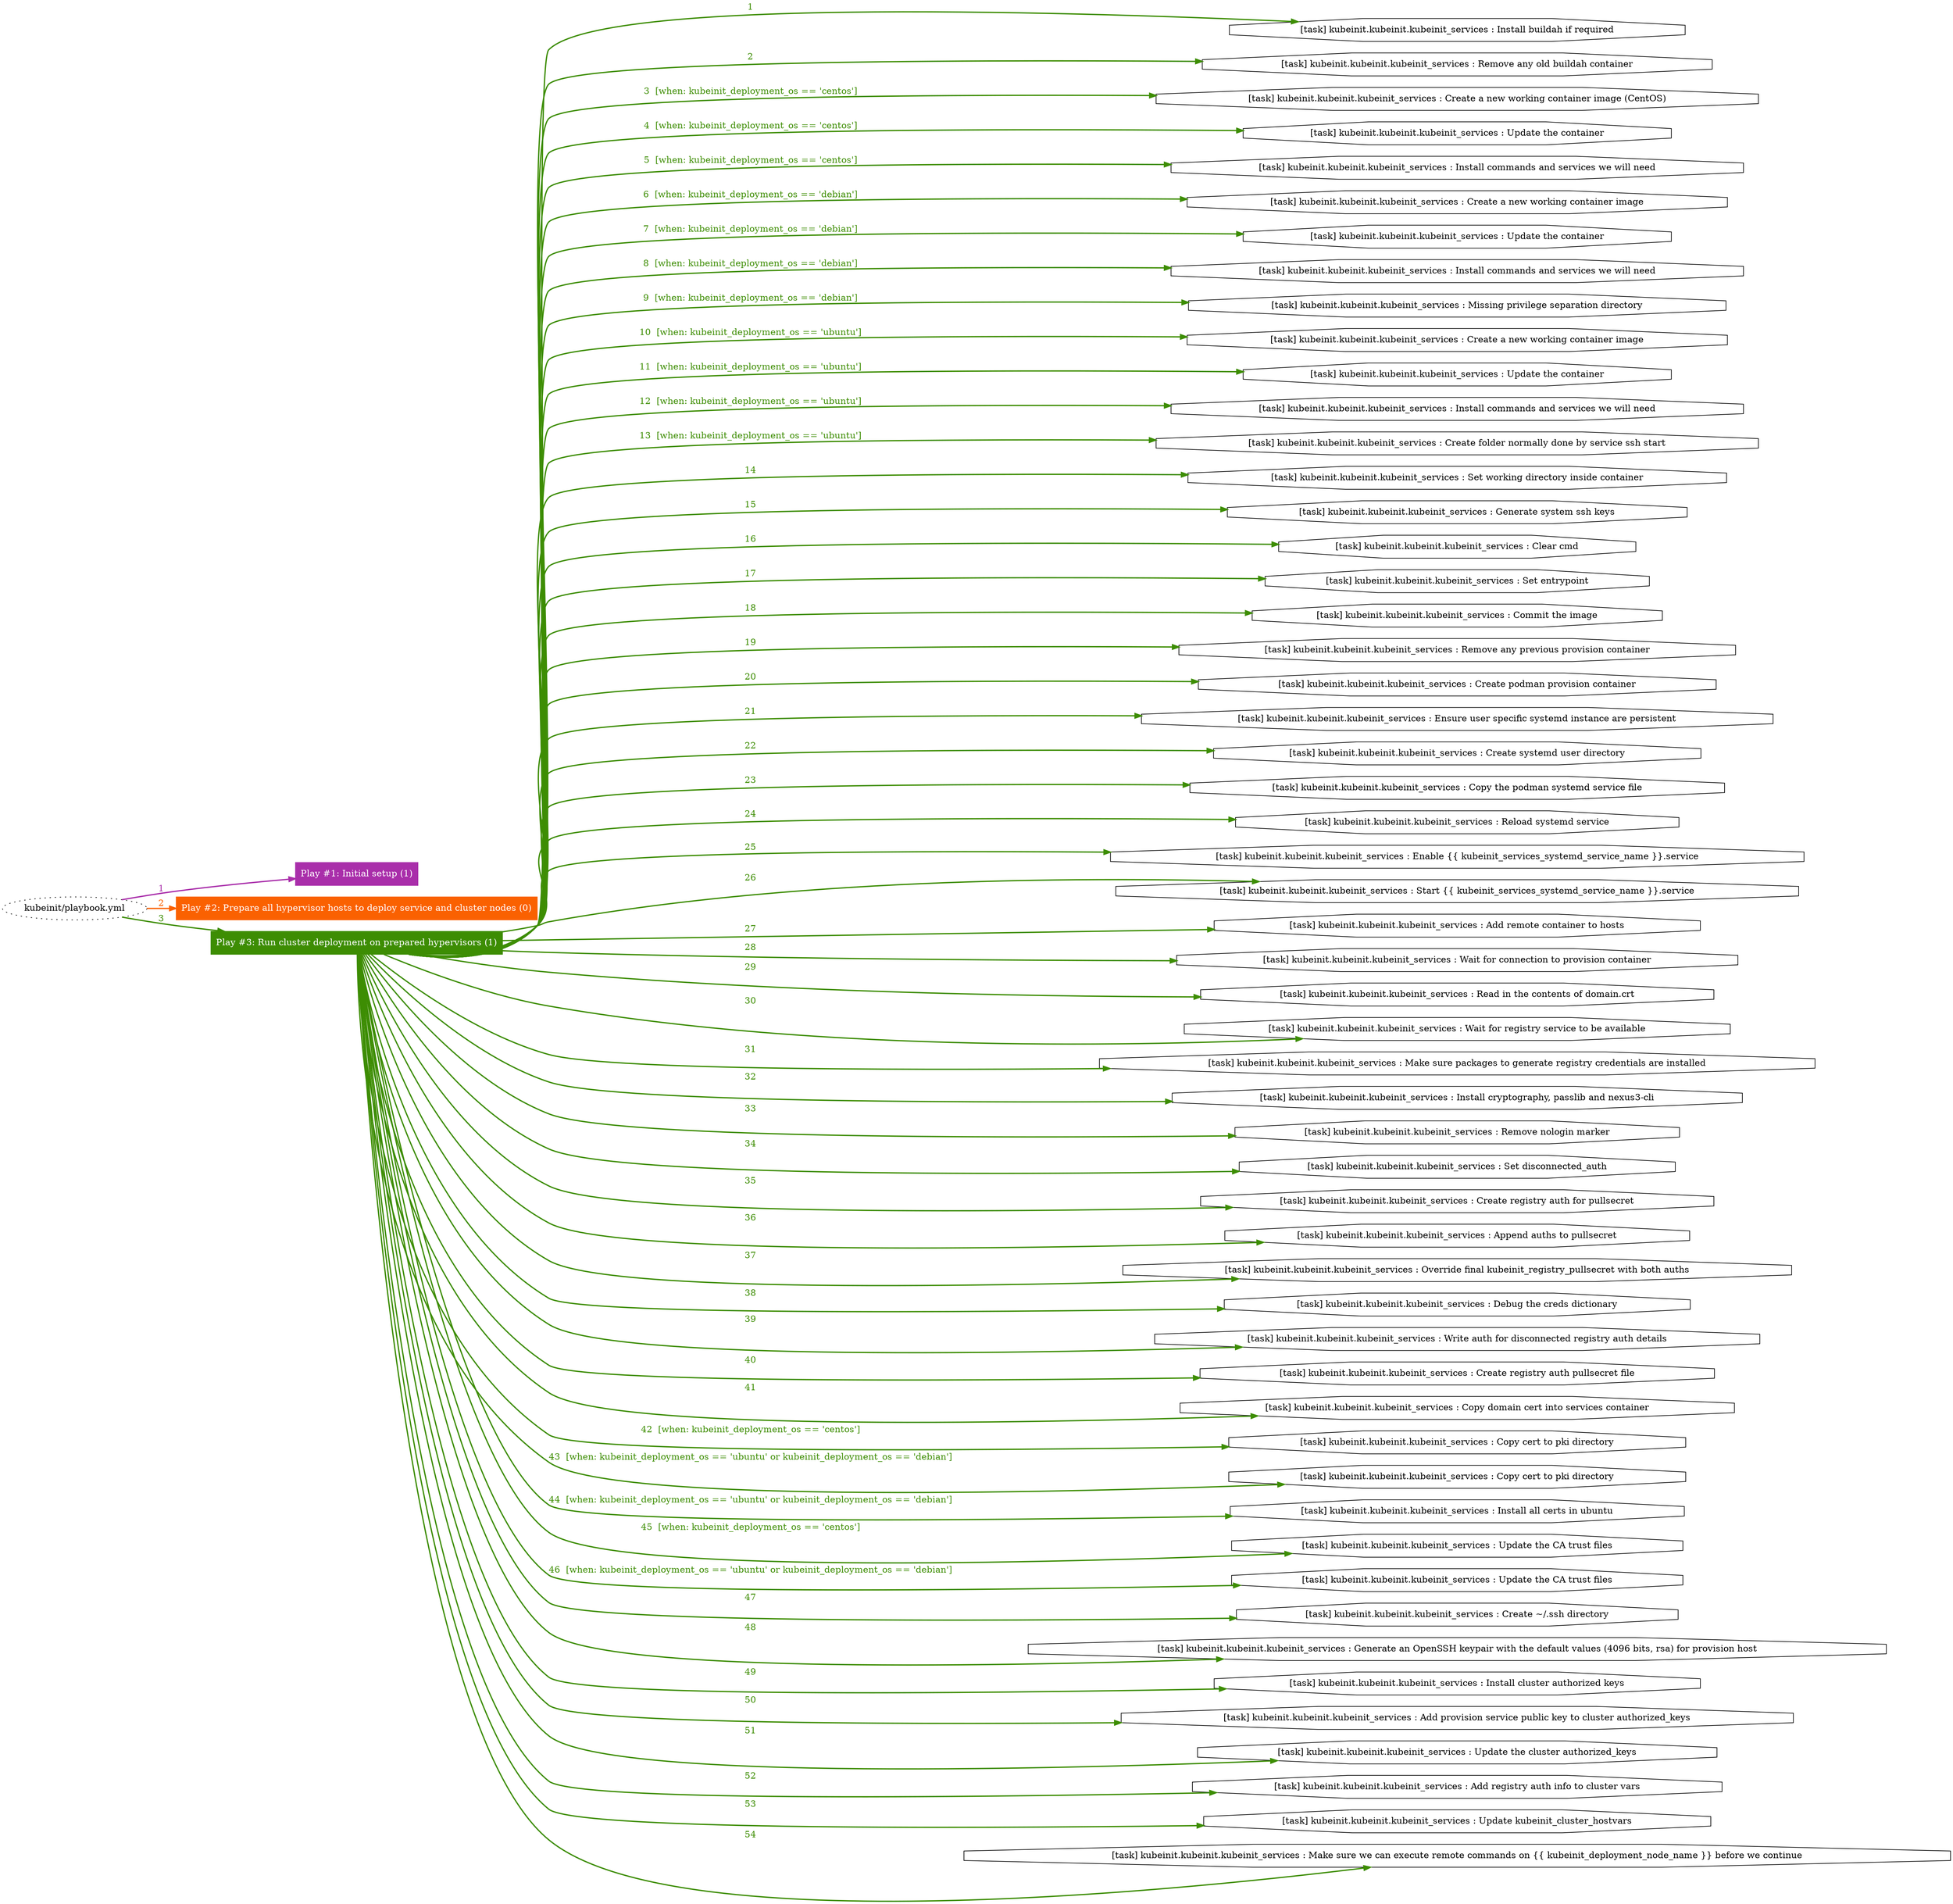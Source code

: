 digraph "kubeinit/playbook.yml "{
	graph [concentrate=true ordering=in rankdir=LR ratio=fill]
	edge [esep=5 sep=10]
	"kubeinit/playbook.yml" [id=root_node style=dotted]
	subgraph "Play #1: Initial setup (1) "{
		"Play #1: Initial setup (1)" [color="#a92eaa" fontcolor="#ffffff" id="play_dcc1f673-e412-4e79-bf93-2c82f52ffab2" shape=box style=filled tooltip=localhost]
		"kubeinit/playbook.yml" -> "Play #1: Initial setup (1)" [label=1 color="#a92eaa" fontcolor="#a92eaa" id="edge_47773147-d868-4206-96c3-d9b98e575588" style=bold]
	}
	subgraph "Play #2: Prepare all hypervisor hosts to deploy service and cluster nodes (0) "{
		"Play #2: Prepare all hypervisor hosts to deploy service and cluster nodes (0)" [color="#fa6101" fontcolor="#ffffff" id="play_48f596d4-0e66-4792-9fc0-459868b34b10" shape=box style=filled tooltip=""]
		"kubeinit/playbook.yml" -> "Play #2: Prepare all hypervisor hosts to deploy service and cluster nodes (0)" [label=2 color="#fa6101" fontcolor="#fa6101" id="edge_f43ffc07-29bd-4ac1-8510-757dc08ca982" style=bold]
	}
	subgraph "Play #3: Run cluster deployment on prepared hypervisors (1) "{
		"Play #3: Run cluster deployment on prepared hypervisors (1)" [color="#3d8d03" fontcolor="#ffffff" id="play_4a67b9b5-9c39-4ae8-94b6-1c0a1b77b87e" shape=box style=filled tooltip=localhost]
		"kubeinit/playbook.yml" -> "Play #3: Run cluster deployment on prepared hypervisors (1)" [label=3 color="#3d8d03" fontcolor="#3d8d03" id="edge_3f795506-c3ee-45eb-9d6d-462874f68975" style=bold]
		"task_4402dccc-a443-4499-9239-69ceb8aa01a7" [label="[task] kubeinit.kubeinit.kubeinit_services : Install buildah if required" id="task_4402dccc-a443-4499-9239-69ceb8aa01a7" shape=octagon tooltip="[task] kubeinit.kubeinit.kubeinit_services : Install buildah if required"]
		"Play #3: Run cluster deployment on prepared hypervisors (1)" -> "task_4402dccc-a443-4499-9239-69ceb8aa01a7" [label=1 color="#3d8d03" fontcolor="#3d8d03" id="edge_c0f3c027-22d1-41e9-ac7c-87164dee04aa" style=bold]
		"task_2b86a7fc-bc96-4b0e-b664-9573f8b0c87e" [label="[task] kubeinit.kubeinit.kubeinit_services : Remove any old buildah container" id="task_2b86a7fc-bc96-4b0e-b664-9573f8b0c87e" shape=octagon tooltip="[task] kubeinit.kubeinit.kubeinit_services : Remove any old buildah container"]
		"Play #3: Run cluster deployment on prepared hypervisors (1)" -> "task_2b86a7fc-bc96-4b0e-b664-9573f8b0c87e" [label=2 color="#3d8d03" fontcolor="#3d8d03" id="edge_03d115c2-cb1c-433e-8178-7cf9d857e1c2" style=bold]
		"task_d89872b2-a475-4e79-a287-6b01f4e3503b" [label="[task] kubeinit.kubeinit.kubeinit_services : Create a new working container image (CentOS)" id="task_d89872b2-a475-4e79-a287-6b01f4e3503b" shape=octagon tooltip="[task] kubeinit.kubeinit.kubeinit_services : Create a new working container image (CentOS)"]
		"Play #3: Run cluster deployment on prepared hypervisors (1)" -> "task_d89872b2-a475-4e79-a287-6b01f4e3503b" [label="3  [when: kubeinit_deployment_os == 'centos']" color="#3d8d03" fontcolor="#3d8d03" id="edge_62324024-62de-4999-bfc1-57bdd4862043" style=bold]
		"task_70d168fb-7599-43c0-8db2-d8a6435b7e02" [label="[task] kubeinit.kubeinit.kubeinit_services : Update the container" id="task_70d168fb-7599-43c0-8db2-d8a6435b7e02" shape=octagon tooltip="[task] kubeinit.kubeinit.kubeinit_services : Update the container"]
		"Play #3: Run cluster deployment on prepared hypervisors (1)" -> "task_70d168fb-7599-43c0-8db2-d8a6435b7e02" [label="4  [when: kubeinit_deployment_os == 'centos']" color="#3d8d03" fontcolor="#3d8d03" id="edge_0911a804-b87c-4109-a8d6-73d3666ccd4a" style=bold]
		"task_ebfd3983-5f83-4eb0-86d7-5d9bc2632224" [label="[task] kubeinit.kubeinit.kubeinit_services : Install commands and services we will need" id="task_ebfd3983-5f83-4eb0-86d7-5d9bc2632224" shape=octagon tooltip="[task] kubeinit.kubeinit.kubeinit_services : Install commands and services we will need"]
		"Play #3: Run cluster deployment on prepared hypervisors (1)" -> "task_ebfd3983-5f83-4eb0-86d7-5d9bc2632224" [label="5  [when: kubeinit_deployment_os == 'centos']" color="#3d8d03" fontcolor="#3d8d03" id="edge_3d574e7c-eb04-471f-be0e-e01a40635991" style=bold]
		"task_81f0474f-3d15-4406-ae91-39cb9281a700" [label="[task] kubeinit.kubeinit.kubeinit_services : Create a new working container image" id="task_81f0474f-3d15-4406-ae91-39cb9281a700" shape=octagon tooltip="[task] kubeinit.kubeinit.kubeinit_services : Create a new working container image"]
		"Play #3: Run cluster deployment on prepared hypervisors (1)" -> "task_81f0474f-3d15-4406-ae91-39cb9281a700" [label="6  [when: kubeinit_deployment_os == 'debian']" color="#3d8d03" fontcolor="#3d8d03" id="edge_d3c88046-02b9-4cdf-ae83-783b665a32ee" style=bold]
		"task_f0ad9a30-551c-46b7-86f5-71e1d0049179" [label="[task] kubeinit.kubeinit.kubeinit_services : Update the container" id="task_f0ad9a30-551c-46b7-86f5-71e1d0049179" shape=octagon tooltip="[task] kubeinit.kubeinit.kubeinit_services : Update the container"]
		"Play #3: Run cluster deployment on prepared hypervisors (1)" -> "task_f0ad9a30-551c-46b7-86f5-71e1d0049179" [label="7  [when: kubeinit_deployment_os == 'debian']" color="#3d8d03" fontcolor="#3d8d03" id="edge_8b56f72c-1168-4233-921e-28901ba8ca0c" style=bold]
		"task_b2661ba4-5326-4af3-8ef0-fd4abf818a78" [label="[task] kubeinit.kubeinit.kubeinit_services : Install commands and services we will need" id="task_b2661ba4-5326-4af3-8ef0-fd4abf818a78" shape=octagon tooltip="[task] kubeinit.kubeinit.kubeinit_services : Install commands and services we will need"]
		"Play #3: Run cluster deployment on prepared hypervisors (1)" -> "task_b2661ba4-5326-4af3-8ef0-fd4abf818a78" [label="8  [when: kubeinit_deployment_os == 'debian']" color="#3d8d03" fontcolor="#3d8d03" id="edge_762251d5-aa0f-487c-9ce3-69749e20f1e9" style=bold]
		"task_c08e8c3f-94d4-4ed5-bdaa-b49180fa34c3" [label="[task] kubeinit.kubeinit.kubeinit_services : Missing privilege separation directory" id="task_c08e8c3f-94d4-4ed5-bdaa-b49180fa34c3" shape=octagon tooltip="[task] kubeinit.kubeinit.kubeinit_services : Missing privilege separation directory"]
		"Play #3: Run cluster deployment on prepared hypervisors (1)" -> "task_c08e8c3f-94d4-4ed5-bdaa-b49180fa34c3" [label="9  [when: kubeinit_deployment_os == 'debian']" color="#3d8d03" fontcolor="#3d8d03" id="edge_036d973f-af67-48e2-945e-c4d81c07912a" style=bold]
		"task_3e00fd17-3393-4ade-8043-33488140e445" [label="[task] kubeinit.kubeinit.kubeinit_services : Create a new working container image" id="task_3e00fd17-3393-4ade-8043-33488140e445" shape=octagon tooltip="[task] kubeinit.kubeinit.kubeinit_services : Create a new working container image"]
		"Play #3: Run cluster deployment on prepared hypervisors (1)" -> "task_3e00fd17-3393-4ade-8043-33488140e445" [label="10  [when: kubeinit_deployment_os == 'ubuntu']" color="#3d8d03" fontcolor="#3d8d03" id="edge_f8f6ddf1-cad6-4b5f-b2da-94f732c25d4e" style=bold]
		"task_81eff223-47ea-42c4-ab74-6f7150d6c7af" [label="[task] kubeinit.kubeinit.kubeinit_services : Update the container" id="task_81eff223-47ea-42c4-ab74-6f7150d6c7af" shape=octagon tooltip="[task] kubeinit.kubeinit.kubeinit_services : Update the container"]
		"Play #3: Run cluster deployment on prepared hypervisors (1)" -> "task_81eff223-47ea-42c4-ab74-6f7150d6c7af" [label="11  [when: kubeinit_deployment_os == 'ubuntu']" color="#3d8d03" fontcolor="#3d8d03" id="edge_fb09740f-74d6-4586-b016-57b1a989f780" style=bold]
		"task_56dc8d7e-dd31-4585-a495-931cea44b1bb" [label="[task] kubeinit.kubeinit.kubeinit_services : Install commands and services we will need" id="task_56dc8d7e-dd31-4585-a495-931cea44b1bb" shape=octagon tooltip="[task] kubeinit.kubeinit.kubeinit_services : Install commands and services we will need"]
		"Play #3: Run cluster deployment on prepared hypervisors (1)" -> "task_56dc8d7e-dd31-4585-a495-931cea44b1bb" [label="12  [when: kubeinit_deployment_os == 'ubuntu']" color="#3d8d03" fontcolor="#3d8d03" id="edge_d3ec3a25-a2ee-4cd0-9084-a38d2f4f0727" style=bold]
		"task_694731ca-8a95-4df6-81de-80ad609f1576" [label="[task] kubeinit.kubeinit.kubeinit_services : Create folder normally done by service ssh start" id="task_694731ca-8a95-4df6-81de-80ad609f1576" shape=octagon tooltip="[task] kubeinit.kubeinit.kubeinit_services : Create folder normally done by service ssh start"]
		"Play #3: Run cluster deployment on prepared hypervisors (1)" -> "task_694731ca-8a95-4df6-81de-80ad609f1576" [label="13  [when: kubeinit_deployment_os == 'ubuntu']" color="#3d8d03" fontcolor="#3d8d03" id="edge_3578957c-89a9-45fd-9499-91559fc3b663" style=bold]
		"task_6390ac90-4b44-4b97-8036-b248db5598ed" [label="[task] kubeinit.kubeinit.kubeinit_services : Set working directory inside container" id="task_6390ac90-4b44-4b97-8036-b248db5598ed" shape=octagon tooltip="[task] kubeinit.kubeinit.kubeinit_services : Set working directory inside container"]
		"Play #3: Run cluster deployment on prepared hypervisors (1)" -> "task_6390ac90-4b44-4b97-8036-b248db5598ed" [label=14 color="#3d8d03" fontcolor="#3d8d03" id="edge_ae6073ba-cd8c-4188-b07f-0543932ba45f" style=bold]
		"task_a2445773-b798-451b-bf22-c0f3b43a00f9" [label="[task] kubeinit.kubeinit.kubeinit_services : Generate system ssh keys" id="task_a2445773-b798-451b-bf22-c0f3b43a00f9" shape=octagon tooltip="[task] kubeinit.kubeinit.kubeinit_services : Generate system ssh keys"]
		"Play #3: Run cluster deployment on prepared hypervisors (1)" -> "task_a2445773-b798-451b-bf22-c0f3b43a00f9" [label=15 color="#3d8d03" fontcolor="#3d8d03" id="edge_3f79045d-ea77-48cd-ae91-f1002f4144c7" style=bold]
		"task_aa62bf1e-70ac-405d-9592-3a43a89151bd" [label="[task] kubeinit.kubeinit.kubeinit_services : Clear cmd" id="task_aa62bf1e-70ac-405d-9592-3a43a89151bd" shape=octagon tooltip="[task] kubeinit.kubeinit.kubeinit_services : Clear cmd"]
		"Play #3: Run cluster deployment on prepared hypervisors (1)" -> "task_aa62bf1e-70ac-405d-9592-3a43a89151bd" [label=16 color="#3d8d03" fontcolor="#3d8d03" id="edge_f2704794-da16-4aaa-bb13-ca09c656fe00" style=bold]
		"task_115bcd08-659a-45be-bb7f-071368bdb878" [label="[task] kubeinit.kubeinit.kubeinit_services : Set entrypoint" id="task_115bcd08-659a-45be-bb7f-071368bdb878" shape=octagon tooltip="[task] kubeinit.kubeinit.kubeinit_services : Set entrypoint"]
		"Play #3: Run cluster deployment on prepared hypervisors (1)" -> "task_115bcd08-659a-45be-bb7f-071368bdb878" [label=17 color="#3d8d03" fontcolor="#3d8d03" id="edge_8f823a51-1d08-4b4e-8e7f-7f1585ad18d3" style=bold]
		"task_af08264b-7bd7-4a36-8989-48a8e5466049" [label="[task] kubeinit.kubeinit.kubeinit_services : Commit the image" id="task_af08264b-7bd7-4a36-8989-48a8e5466049" shape=octagon tooltip="[task] kubeinit.kubeinit.kubeinit_services : Commit the image"]
		"Play #3: Run cluster deployment on prepared hypervisors (1)" -> "task_af08264b-7bd7-4a36-8989-48a8e5466049" [label=18 color="#3d8d03" fontcolor="#3d8d03" id="edge_fded67b3-5cf9-4e9b-9095-f6ce9d3ce55e" style=bold]
		"task_eab1e1f3-bbdb-4471-acbd-da9f5eaf75b0" [label="[task] kubeinit.kubeinit.kubeinit_services : Remove any previous provision container" id="task_eab1e1f3-bbdb-4471-acbd-da9f5eaf75b0" shape=octagon tooltip="[task] kubeinit.kubeinit.kubeinit_services : Remove any previous provision container"]
		"Play #3: Run cluster deployment on prepared hypervisors (1)" -> "task_eab1e1f3-bbdb-4471-acbd-da9f5eaf75b0" [label=19 color="#3d8d03" fontcolor="#3d8d03" id="edge_92761f46-7046-45a9-b6a8-afc27b1979a3" style=bold]
		"task_c9ed79b7-eb27-4af1-8b8b-4d2a6f4a50c9" [label="[task] kubeinit.kubeinit.kubeinit_services : Create podman provision container" id="task_c9ed79b7-eb27-4af1-8b8b-4d2a6f4a50c9" shape=octagon tooltip="[task] kubeinit.kubeinit.kubeinit_services : Create podman provision container"]
		"Play #3: Run cluster deployment on prepared hypervisors (1)" -> "task_c9ed79b7-eb27-4af1-8b8b-4d2a6f4a50c9" [label=20 color="#3d8d03" fontcolor="#3d8d03" id="edge_e9ca4353-f19d-4613-baf6-a53c60523c62" style=bold]
		"task_c7d9cabf-873b-4688-9647-f18cead7b117" [label="[task] kubeinit.kubeinit.kubeinit_services : Ensure user specific systemd instance are persistent" id="task_c7d9cabf-873b-4688-9647-f18cead7b117" shape=octagon tooltip="[task] kubeinit.kubeinit.kubeinit_services : Ensure user specific systemd instance are persistent"]
		"Play #3: Run cluster deployment on prepared hypervisors (1)" -> "task_c7d9cabf-873b-4688-9647-f18cead7b117" [label=21 color="#3d8d03" fontcolor="#3d8d03" id="edge_578440d9-0a1c-4aa6-a853-106c081b244c" style=bold]
		"task_daf9bd40-4053-4e43-9387-38282913023f" [label="[task] kubeinit.kubeinit.kubeinit_services : Create systemd user directory" id="task_daf9bd40-4053-4e43-9387-38282913023f" shape=octagon tooltip="[task] kubeinit.kubeinit.kubeinit_services : Create systemd user directory"]
		"Play #3: Run cluster deployment on prepared hypervisors (1)" -> "task_daf9bd40-4053-4e43-9387-38282913023f" [label=22 color="#3d8d03" fontcolor="#3d8d03" id="edge_8ee5bb00-a4a5-470c-881d-33f15ff923e2" style=bold]
		"task_0274636b-4e91-4e1d-b6e3-374b61974972" [label="[task] kubeinit.kubeinit.kubeinit_services : Copy the podman systemd service file" id="task_0274636b-4e91-4e1d-b6e3-374b61974972" shape=octagon tooltip="[task] kubeinit.kubeinit.kubeinit_services : Copy the podman systemd service file"]
		"Play #3: Run cluster deployment on prepared hypervisors (1)" -> "task_0274636b-4e91-4e1d-b6e3-374b61974972" [label=23 color="#3d8d03" fontcolor="#3d8d03" id="edge_edcad188-27b3-47c5-812e-b8af164c8ed6" style=bold]
		"task_d3e48fc5-0fda-49ce-ae17-2d6511b8f4c6" [label="[task] kubeinit.kubeinit.kubeinit_services : Reload systemd service" id="task_d3e48fc5-0fda-49ce-ae17-2d6511b8f4c6" shape=octagon tooltip="[task] kubeinit.kubeinit.kubeinit_services : Reload systemd service"]
		"Play #3: Run cluster deployment on prepared hypervisors (1)" -> "task_d3e48fc5-0fda-49ce-ae17-2d6511b8f4c6" [label=24 color="#3d8d03" fontcolor="#3d8d03" id="edge_dea1146f-dccd-44f2-8ea7-d873279b2a3c" style=bold]
		"task_0ee0fd05-91d0-4cfe-96be-0ee477b1b689" [label="[task] kubeinit.kubeinit.kubeinit_services : Enable {{ kubeinit_services_systemd_service_name }}.service" id="task_0ee0fd05-91d0-4cfe-96be-0ee477b1b689" shape=octagon tooltip="[task] kubeinit.kubeinit.kubeinit_services : Enable {{ kubeinit_services_systemd_service_name }}.service"]
		"Play #3: Run cluster deployment on prepared hypervisors (1)" -> "task_0ee0fd05-91d0-4cfe-96be-0ee477b1b689" [label=25 color="#3d8d03" fontcolor="#3d8d03" id="edge_279b802d-629b-44e6-93fb-2f0682e1d51b" style=bold]
		"task_b6aae906-222e-4205-b1c8-4b8cfe004409" [label="[task] kubeinit.kubeinit.kubeinit_services : Start {{ kubeinit_services_systemd_service_name }}.service" id="task_b6aae906-222e-4205-b1c8-4b8cfe004409" shape=octagon tooltip="[task] kubeinit.kubeinit.kubeinit_services : Start {{ kubeinit_services_systemd_service_name }}.service"]
		"Play #3: Run cluster deployment on prepared hypervisors (1)" -> "task_b6aae906-222e-4205-b1c8-4b8cfe004409" [label=26 color="#3d8d03" fontcolor="#3d8d03" id="edge_3474525e-c378-4a77-9931-3d71be4d948a" style=bold]
		"task_16f87610-4d85-4af7-b490-49fcf4f022ea" [label="[task] kubeinit.kubeinit.kubeinit_services : Add remote container to hosts" id="task_16f87610-4d85-4af7-b490-49fcf4f022ea" shape=octagon tooltip="[task] kubeinit.kubeinit.kubeinit_services : Add remote container to hosts"]
		"Play #3: Run cluster deployment on prepared hypervisors (1)" -> "task_16f87610-4d85-4af7-b490-49fcf4f022ea" [label=27 color="#3d8d03" fontcolor="#3d8d03" id="edge_339d662a-76b0-4d25-9f52-2845d5f88ce7" style=bold]
		"task_df3ffa18-6f53-4772-a9ad-e3ce357ef891" [label="[task] kubeinit.kubeinit.kubeinit_services : Wait for connection to provision container" id="task_df3ffa18-6f53-4772-a9ad-e3ce357ef891" shape=octagon tooltip="[task] kubeinit.kubeinit.kubeinit_services : Wait for connection to provision container"]
		"Play #3: Run cluster deployment on prepared hypervisors (1)" -> "task_df3ffa18-6f53-4772-a9ad-e3ce357ef891" [label=28 color="#3d8d03" fontcolor="#3d8d03" id="edge_66332b5d-63b5-4d55-9812-3c57bb01e435" style=bold]
		"task_81f74634-a0ba-4aba-9978-63d841662a83" [label="[task] kubeinit.kubeinit.kubeinit_services : Read in the contents of domain.crt" id="task_81f74634-a0ba-4aba-9978-63d841662a83" shape=octagon tooltip="[task] kubeinit.kubeinit.kubeinit_services : Read in the contents of domain.crt"]
		"Play #3: Run cluster deployment on prepared hypervisors (1)" -> "task_81f74634-a0ba-4aba-9978-63d841662a83" [label=29 color="#3d8d03" fontcolor="#3d8d03" id="edge_81c95c71-3b59-4a6d-bf7a-c5e91d8e1b43" style=bold]
		"task_e14bd8b1-fec9-422e-8ef9-51c39eaae507" [label="[task] kubeinit.kubeinit.kubeinit_services : Wait for registry service to be available" id="task_e14bd8b1-fec9-422e-8ef9-51c39eaae507" shape=octagon tooltip="[task] kubeinit.kubeinit.kubeinit_services : Wait for registry service to be available"]
		"Play #3: Run cluster deployment on prepared hypervisors (1)" -> "task_e14bd8b1-fec9-422e-8ef9-51c39eaae507" [label=30 color="#3d8d03" fontcolor="#3d8d03" id="edge_7d162d97-c92b-4248-b35f-cef350829f43" style=bold]
		"task_ae5a9dd4-73bc-4e0c-b907-5f6d0bed89d5" [label="[task] kubeinit.kubeinit.kubeinit_services : Make sure packages to generate registry credentials are installed" id="task_ae5a9dd4-73bc-4e0c-b907-5f6d0bed89d5" shape=octagon tooltip="[task] kubeinit.kubeinit.kubeinit_services : Make sure packages to generate registry credentials are installed"]
		"Play #3: Run cluster deployment on prepared hypervisors (1)" -> "task_ae5a9dd4-73bc-4e0c-b907-5f6d0bed89d5" [label=31 color="#3d8d03" fontcolor="#3d8d03" id="edge_1fbc00f8-f843-40db-955c-9eb64bf989f3" style=bold]
		"task_c3d01263-d8af-4f59-a6bd-1856a884e988" [label="[task] kubeinit.kubeinit.kubeinit_services : Install cryptography, passlib and nexus3-cli" id="task_c3d01263-d8af-4f59-a6bd-1856a884e988" shape=octagon tooltip="[task] kubeinit.kubeinit.kubeinit_services : Install cryptography, passlib and nexus3-cli"]
		"Play #3: Run cluster deployment on prepared hypervisors (1)" -> "task_c3d01263-d8af-4f59-a6bd-1856a884e988" [label=32 color="#3d8d03" fontcolor="#3d8d03" id="edge_6ae3ed3b-714e-46c9-b7b5-679746234339" style=bold]
		"task_390bffa0-8ef6-4717-a019-487e5a79fb04" [label="[task] kubeinit.kubeinit.kubeinit_services : Remove nologin marker" id="task_390bffa0-8ef6-4717-a019-487e5a79fb04" shape=octagon tooltip="[task] kubeinit.kubeinit.kubeinit_services : Remove nologin marker"]
		"Play #3: Run cluster deployment on prepared hypervisors (1)" -> "task_390bffa0-8ef6-4717-a019-487e5a79fb04" [label=33 color="#3d8d03" fontcolor="#3d8d03" id="edge_9602872a-515e-43b9-acd2-be65d3c80ec5" style=bold]
		"task_21e16282-4f5d-4aa1-89dc-5fb0b3da2023" [label="[task] kubeinit.kubeinit.kubeinit_services : Set disconnected_auth" id="task_21e16282-4f5d-4aa1-89dc-5fb0b3da2023" shape=octagon tooltip="[task] kubeinit.kubeinit.kubeinit_services : Set disconnected_auth"]
		"Play #3: Run cluster deployment on prepared hypervisors (1)" -> "task_21e16282-4f5d-4aa1-89dc-5fb0b3da2023" [label=34 color="#3d8d03" fontcolor="#3d8d03" id="edge_2009c497-7ca9-4638-b3f3-4eaa3be0ffb5" style=bold]
		"task_a73cc800-352f-45ae-b379-cc8d4b834d53" [label="[task] kubeinit.kubeinit.kubeinit_services : Create registry auth for pullsecret" id="task_a73cc800-352f-45ae-b379-cc8d4b834d53" shape=octagon tooltip="[task] kubeinit.kubeinit.kubeinit_services : Create registry auth for pullsecret"]
		"Play #3: Run cluster deployment on prepared hypervisors (1)" -> "task_a73cc800-352f-45ae-b379-cc8d4b834d53" [label=35 color="#3d8d03" fontcolor="#3d8d03" id="edge_84b93390-a641-49df-9a05-f09cc41ab845" style=bold]
		"task_cb6ab6bd-5e95-4c55-8fe0-0728b9e5f9ba" [label="[task] kubeinit.kubeinit.kubeinit_services : Append auths to pullsecret" id="task_cb6ab6bd-5e95-4c55-8fe0-0728b9e5f9ba" shape=octagon tooltip="[task] kubeinit.kubeinit.kubeinit_services : Append auths to pullsecret"]
		"Play #3: Run cluster deployment on prepared hypervisors (1)" -> "task_cb6ab6bd-5e95-4c55-8fe0-0728b9e5f9ba" [label=36 color="#3d8d03" fontcolor="#3d8d03" id="edge_34f48923-3758-4590-a2fd-957eeebb93b6" style=bold]
		"task_3c40224e-2c60-4a72-96c1-f868ec64aeea" [label="[task] kubeinit.kubeinit.kubeinit_services : Override final kubeinit_registry_pullsecret with both auths" id="task_3c40224e-2c60-4a72-96c1-f868ec64aeea" shape=octagon tooltip="[task] kubeinit.kubeinit.kubeinit_services : Override final kubeinit_registry_pullsecret with both auths"]
		"Play #3: Run cluster deployment on prepared hypervisors (1)" -> "task_3c40224e-2c60-4a72-96c1-f868ec64aeea" [label=37 color="#3d8d03" fontcolor="#3d8d03" id="edge_cdde19d4-efa8-4d73-a419-fb607134e3ea" style=bold]
		"task_0e3019e9-455c-45e1-9230-50f62af15f6e" [label="[task] kubeinit.kubeinit.kubeinit_services : Debug the creds dictionary" id="task_0e3019e9-455c-45e1-9230-50f62af15f6e" shape=octagon tooltip="[task] kubeinit.kubeinit.kubeinit_services : Debug the creds dictionary"]
		"Play #3: Run cluster deployment on prepared hypervisors (1)" -> "task_0e3019e9-455c-45e1-9230-50f62af15f6e" [label=38 color="#3d8d03" fontcolor="#3d8d03" id="edge_6c6156a1-3f4b-46b1-b8f9-705795991503" style=bold]
		"task_4b261be9-96d8-4115-91fd-c46d0480a97b" [label="[task] kubeinit.kubeinit.kubeinit_services : Write auth for disconnected registry auth details" id="task_4b261be9-96d8-4115-91fd-c46d0480a97b" shape=octagon tooltip="[task] kubeinit.kubeinit.kubeinit_services : Write auth for disconnected registry auth details"]
		"Play #3: Run cluster deployment on prepared hypervisors (1)" -> "task_4b261be9-96d8-4115-91fd-c46d0480a97b" [label=39 color="#3d8d03" fontcolor="#3d8d03" id="edge_d34a753c-3eab-44a3-81ed-7d68127167c6" style=bold]
		"task_708fbe48-dd7b-4a41-8978-ee18ee1cbe68" [label="[task] kubeinit.kubeinit.kubeinit_services : Create registry auth pullsecret file" id="task_708fbe48-dd7b-4a41-8978-ee18ee1cbe68" shape=octagon tooltip="[task] kubeinit.kubeinit.kubeinit_services : Create registry auth pullsecret file"]
		"Play #3: Run cluster deployment on prepared hypervisors (1)" -> "task_708fbe48-dd7b-4a41-8978-ee18ee1cbe68" [label=40 color="#3d8d03" fontcolor="#3d8d03" id="edge_91a641d8-98e5-45cd-b30d-d4f7361f77b7" style=bold]
		"task_eb77bc4b-948e-48f2-818b-0f2ff090622d" [label="[task] kubeinit.kubeinit.kubeinit_services : Copy domain cert into services container" id="task_eb77bc4b-948e-48f2-818b-0f2ff090622d" shape=octagon tooltip="[task] kubeinit.kubeinit.kubeinit_services : Copy domain cert into services container"]
		"Play #3: Run cluster deployment on prepared hypervisors (1)" -> "task_eb77bc4b-948e-48f2-818b-0f2ff090622d" [label=41 color="#3d8d03" fontcolor="#3d8d03" id="edge_763c7a46-4bbc-4d6e-a76b-5c6551df3598" style=bold]
		"task_1e381115-a14d-42ff-8957-ff96e4564551" [label="[task] kubeinit.kubeinit.kubeinit_services : Copy cert to pki directory" id="task_1e381115-a14d-42ff-8957-ff96e4564551" shape=octagon tooltip="[task] kubeinit.kubeinit.kubeinit_services : Copy cert to pki directory"]
		"Play #3: Run cluster deployment on prepared hypervisors (1)" -> "task_1e381115-a14d-42ff-8957-ff96e4564551" [label="42  [when: kubeinit_deployment_os == 'centos']" color="#3d8d03" fontcolor="#3d8d03" id="edge_f4ff0e6a-a997-498f-b045-ed156b9aa467" style=bold]
		"task_f0ab6b9b-1ab2-498b-a4c6-bdfc6a441d03" [label="[task] kubeinit.kubeinit.kubeinit_services : Copy cert to pki directory" id="task_f0ab6b9b-1ab2-498b-a4c6-bdfc6a441d03" shape=octagon tooltip="[task] kubeinit.kubeinit.kubeinit_services : Copy cert to pki directory"]
		"Play #3: Run cluster deployment on prepared hypervisors (1)" -> "task_f0ab6b9b-1ab2-498b-a4c6-bdfc6a441d03" [label="43  [when: kubeinit_deployment_os == 'ubuntu' or kubeinit_deployment_os == 'debian']" color="#3d8d03" fontcolor="#3d8d03" id="edge_be807a2d-2037-41f9-bc89-0acec1ea8dd9" style=bold]
		"task_89dbf92c-b23e-4650-9a4d-241a83257548" [label="[task] kubeinit.kubeinit.kubeinit_services : Install all certs in ubuntu" id="task_89dbf92c-b23e-4650-9a4d-241a83257548" shape=octagon tooltip="[task] kubeinit.kubeinit.kubeinit_services : Install all certs in ubuntu"]
		"Play #3: Run cluster deployment on prepared hypervisors (1)" -> "task_89dbf92c-b23e-4650-9a4d-241a83257548" [label="44  [when: kubeinit_deployment_os == 'ubuntu' or kubeinit_deployment_os == 'debian']" color="#3d8d03" fontcolor="#3d8d03" id="edge_9c5d8d4c-e8da-494d-84a0-3e82a8158092" style=bold]
		"task_647da1f9-a9b5-4a8a-b5ce-ef99eca6c0f3" [label="[task] kubeinit.kubeinit.kubeinit_services : Update the CA trust files" id="task_647da1f9-a9b5-4a8a-b5ce-ef99eca6c0f3" shape=octagon tooltip="[task] kubeinit.kubeinit.kubeinit_services : Update the CA trust files"]
		"Play #3: Run cluster deployment on prepared hypervisors (1)" -> "task_647da1f9-a9b5-4a8a-b5ce-ef99eca6c0f3" [label="45  [when: kubeinit_deployment_os == 'centos']" color="#3d8d03" fontcolor="#3d8d03" id="edge_95eb8d89-9108-4930-8e5d-3e1541ab7d16" style=bold]
		"task_510a5447-019d-4d26-8a16-9ba72b5ece87" [label="[task] kubeinit.kubeinit.kubeinit_services : Update the CA trust files" id="task_510a5447-019d-4d26-8a16-9ba72b5ece87" shape=octagon tooltip="[task] kubeinit.kubeinit.kubeinit_services : Update the CA trust files"]
		"Play #3: Run cluster deployment on prepared hypervisors (1)" -> "task_510a5447-019d-4d26-8a16-9ba72b5ece87" [label="46  [when: kubeinit_deployment_os == 'ubuntu' or kubeinit_deployment_os == 'debian']" color="#3d8d03" fontcolor="#3d8d03" id="edge_1469cef1-4824-40c2-aece-149789c6b1f5" style=bold]
		"task_79451a64-ce39-4d35-ba65-28134db4ec88" [label="[task] kubeinit.kubeinit.kubeinit_services : Create ~/.ssh directory" id="task_79451a64-ce39-4d35-ba65-28134db4ec88" shape=octagon tooltip="[task] kubeinit.kubeinit.kubeinit_services : Create ~/.ssh directory"]
		"Play #3: Run cluster deployment on prepared hypervisors (1)" -> "task_79451a64-ce39-4d35-ba65-28134db4ec88" [label=47 color="#3d8d03" fontcolor="#3d8d03" id="edge_577c2a5b-d4ff-4722-885f-29772b7558e9" style=bold]
		"task_d6c01cbf-6b3d-4b4c-888c-54e5d331a032" [label="[task] kubeinit.kubeinit.kubeinit_services : Generate an OpenSSH keypair with the default values (4096 bits, rsa) for provision host" id="task_d6c01cbf-6b3d-4b4c-888c-54e5d331a032" shape=octagon tooltip="[task] kubeinit.kubeinit.kubeinit_services : Generate an OpenSSH keypair with the default values (4096 bits, rsa) for provision host"]
		"Play #3: Run cluster deployment on prepared hypervisors (1)" -> "task_d6c01cbf-6b3d-4b4c-888c-54e5d331a032" [label=48 color="#3d8d03" fontcolor="#3d8d03" id="edge_28f193b8-c543-430f-91a5-54cbe08376c7" style=bold]
		"task_be8874ed-5318-4a6b-aaea-304e4989a2c6" [label="[task] kubeinit.kubeinit.kubeinit_services : Install cluster authorized keys" id="task_be8874ed-5318-4a6b-aaea-304e4989a2c6" shape=octagon tooltip="[task] kubeinit.kubeinit.kubeinit_services : Install cluster authorized keys"]
		"Play #3: Run cluster deployment on prepared hypervisors (1)" -> "task_be8874ed-5318-4a6b-aaea-304e4989a2c6" [label=49 color="#3d8d03" fontcolor="#3d8d03" id="edge_f60a9692-19ee-416f-a254-5aaf04558bc8" style=bold]
		"task_7e2e6059-293c-471b-b688-6b628567eb69" [label="[task] kubeinit.kubeinit.kubeinit_services : Add provision service public key to cluster authorized_keys" id="task_7e2e6059-293c-471b-b688-6b628567eb69" shape=octagon tooltip="[task] kubeinit.kubeinit.kubeinit_services : Add provision service public key to cluster authorized_keys"]
		"Play #3: Run cluster deployment on prepared hypervisors (1)" -> "task_7e2e6059-293c-471b-b688-6b628567eb69" [label=50 color="#3d8d03" fontcolor="#3d8d03" id="edge_ec967932-0de6-4fb9-873e-4983532c67ec" style=bold]
		"task_8cfaf266-fed5-4d0e-9077-a0fab1150f21" [label="[task] kubeinit.kubeinit.kubeinit_services : Update the cluster authorized_keys" id="task_8cfaf266-fed5-4d0e-9077-a0fab1150f21" shape=octagon tooltip="[task] kubeinit.kubeinit.kubeinit_services : Update the cluster authorized_keys"]
		"Play #3: Run cluster deployment on prepared hypervisors (1)" -> "task_8cfaf266-fed5-4d0e-9077-a0fab1150f21" [label=51 color="#3d8d03" fontcolor="#3d8d03" id="edge_541270d2-6346-40e9-8fe0-99216e9a4653" style=bold]
		"task_f95b5ba9-df70-4bf2-a9fd-a6b62dd3c1ec" [label="[task] kubeinit.kubeinit.kubeinit_services : Add registry auth info to cluster vars" id="task_f95b5ba9-df70-4bf2-a9fd-a6b62dd3c1ec" shape=octagon tooltip="[task] kubeinit.kubeinit.kubeinit_services : Add registry auth info to cluster vars"]
		"Play #3: Run cluster deployment on prepared hypervisors (1)" -> "task_f95b5ba9-df70-4bf2-a9fd-a6b62dd3c1ec" [label=52 color="#3d8d03" fontcolor="#3d8d03" id="edge_fb95ead5-d594-4a46-806d-8b7a36768615" style=bold]
		"task_e276f2f1-f616-4aa5-be91-3dd07f4a1c60" [label="[task] kubeinit.kubeinit.kubeinit_services : Update kubeinit_cluster_hostvars" id="task_e276f2f1-f616-4aa5-be91-3dd07f4a1c60" shape=octagon tooltip="[task] kubeinit.kubeinit.kubeinit_services : Update kubeinit_cluster_hostvars"]
		"Play #3: Run cluster deployment on prepared hypervisors (1)" -> "task_e276f2f1-f616-4aa5-be91-3dd07f4a1c60" [label=53 color="#3d8d03" fontcolor="#3d8d03" id="edge_66a937de-b6ed-4b24-af29-9cd0c6462827" style=bold]
		"task_911232fd-7ee9-4dad-aeb2-0935296f7b8a" [label="[task] kubeinit.kubeinit.kubeinit_services : Make sure we can execute remote commands on {{ kubeinit_deployment_node_name }} before we continue" id="task_911232fd-7ee9-4dad-aeb2-0935296f7b8a" shape=octagon tooltip="[task] kubeinit.kubeinit.kubeinit_services : Make sure we can execute remote commands on {{ kubeinit_deployment_node_name }} before we continue"]
		"Play #3: Run cluster deployment on prepared hypervisors (1)" -> "task_911232fd-7ee9-4dad-aeb2-0935296f7b8a" [label=54 color="#3d8d03" fontcolor="#3d8d03" id="edge_421315a2-3b2a-41d7-969a-1fa650ac04fc" style=bold]
	}
}
